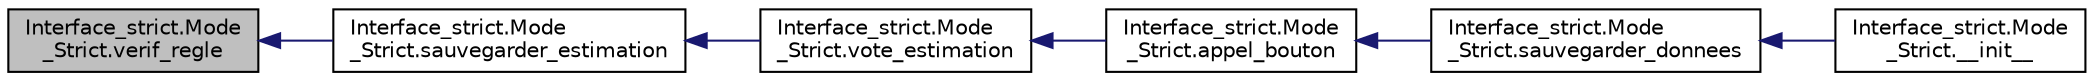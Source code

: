 digraph "Interface_strict.Mode_Strict.verif_regle"
{
  edge [fontname="Helvetica",fontsize="10",labelfontname="Helvetica",labelfontsize="10"];
  node [fontname="Helvetica",fontsize="10",shape=record];
  rankdir="LR";
  Node153 [label="Interface_strict.Mode\l_Strict.verif_regle",height=0.2,width=0.4,color="black", fillcolor="grey75", style="filled", fontcolor="black"];
  Node153 -> Node154 [dir="back",color="midnightblue",fontsize="10",style="solid",fontname="Helvetica"];
  Node154 [label="Interface_strict.Mode\l_Strict.sauvegarder_estimation",height=0.2,width=0.4,color="black", fillcolor="white", style="filled",URL="$class_interface__strict_1_1_mode___strict.html#a27876222ab7d3a00eda7e2b0f3cc2cfd"];
  Node154 -> Node155 [dir="back",color="midnightblue",fontsize="10",style="solid",fontname="Helvetica"];
  Node155 [label="Interface_strict.Mode\l_Strict.vote_estimation",height=0.2,width=0.4,color="black", fillcolor="white", style="filled",URL="$class_interface__strict_1_1_mode___strict.html#ad75d29eaedde9eee82ccbe6941d17610"];
  Node155 -> Node156 [dir="back",color="midnightblue",fontsize="10",style="solid",fontname="Helvetica"];
  Node156 [label="Interface_strict.Mode\l_Strict.appel_bouton",height=0.2,width=0.4,color="black", fillcolor="white", style="filled",URL="$class_interface__strict_1_1_mode___strict.html#a248365067bfedb966e6b5a75bd8a8690"];
  Node156 -> Node157 [dir="back",color="midnightblue",fontsize="10",style="solid",fontname="Helvetica"];
  Node157 [label="Interface_strict.Mode\l_Strict.sauvegarder_donnees",height=0.2,width=0.4,color="black", fillcolor="white", style="filled",URL="$class_interface__strict_1_1_mode___strict.html#a3fc3e3f1b7b81190fb9504d8d1373c93"];
  Node157 -> Node158 [dir="back",color="midnightblue",fontsize="10",style="solid",fontname="Helvetica"];
  Node158 [label="Interface_strict.Mode\l_Strict.__init__",height=0.2,width=0.4,color="black", fillcolor="white", style="filled",URL="$class_interface__strict_1_1_mode___strict.html#a2cfc45c81a34f7c133c7e208030be1d3"];
}
